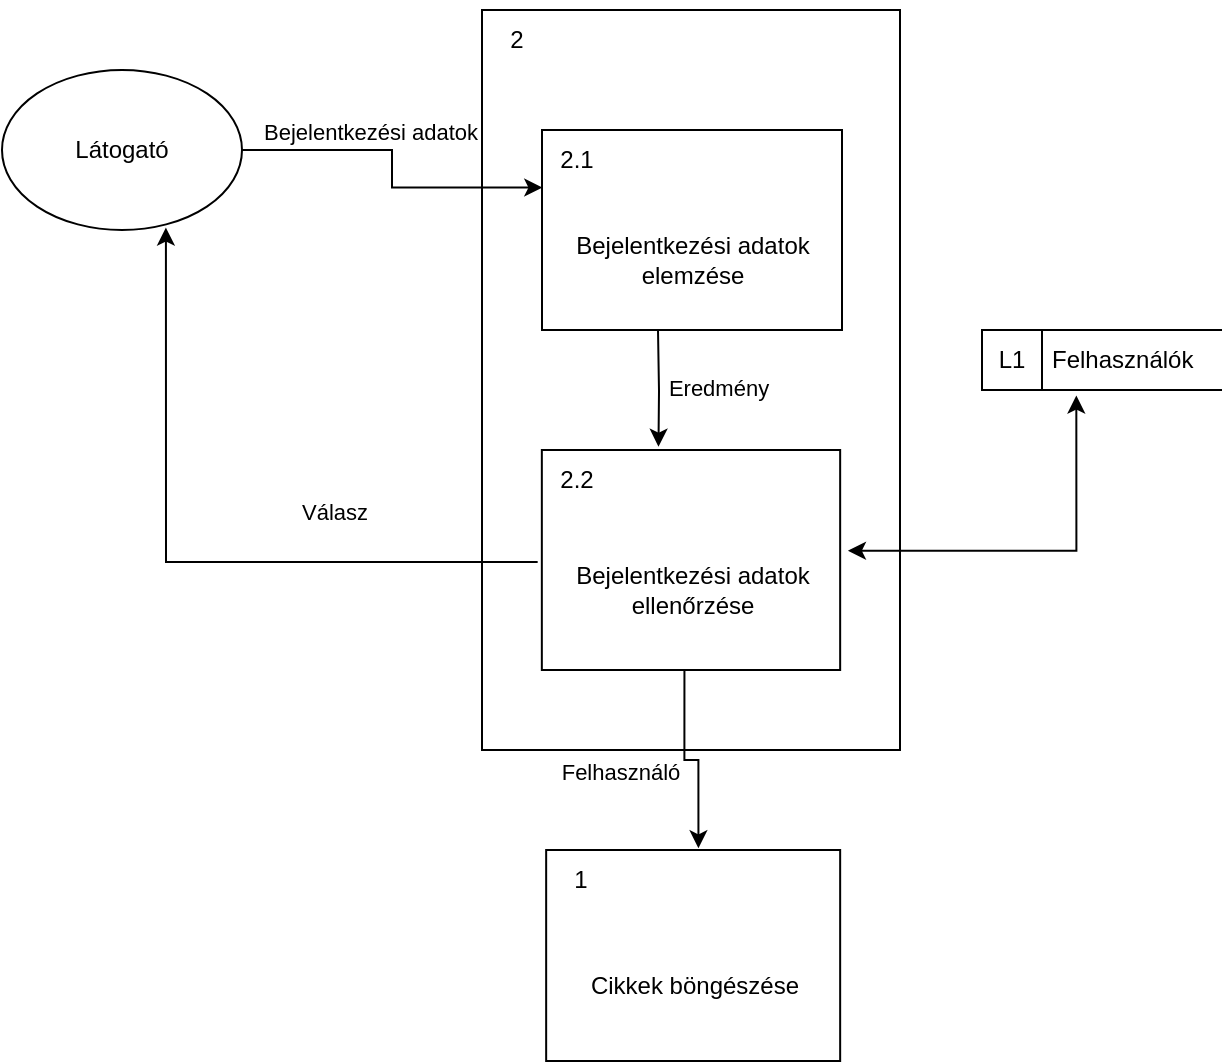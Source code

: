 <mxfile version="20.8.20" type="device"><diagram name="Page-1" id="wHBV_LX4sOjhW_i_03xH"><mxGraphModel dx="1050" dy="569" grid="1" gridSize="10" guides="1" tooltips="1" connect="1" arrows="1" fold="1" page="1" pageScale="1" pageWidth="827" pageHeight="1169" math="0" shadow="0"><root><mxCell id="0"/><mxCell id="1" parent="0"/><mxCell id="RzbTUce1EFPGjuGX11Qp-1" value="" style="html=1;dashed=0;whitespace=wrap;shape=mxgraph.dfd.process;align=center;container=1;collapsible=0;spacingTop=30;" vertex="1" parent="1"><mxGeometry x="280" y="120" width="209" height="370" as="geometry"/></mxCell><mxCell id="RzbTUce1EFPGjuGX11Qp-2" value="2" style="text;html=1;strokeColor=none;fillColor=none;align=center;verticalAlign=middle;whiteSpace=wrap;rounded=0;movable=0;resizable=0;rotatable=0;cloneable=0;deletable=0;connectable=0;allowArrows=0;pointerEvents=1;" vertex="1" parent="RzbTUce1EFPGjuGX11Qp-1"><mxGeometry width="35" height="30" as="geometry"/></mxCell><mxCell id="RzbTUce1EFPGjuGX11Qp-3" value="" style="text;html=1;strokeColor=none;fillColor=none;align=left;verticalAlign=middle;whiteSpace=wrap;rounded=0;movable=0;resizable=0;connectable=0;allowArrows=0;rotatable=0;cloneable=0;deletable=0;spacingLeft=6;autosize=1;resizeWidth=0;" vertex="1" parent="RzbTUce1EFPGjuGX11Qp-1"><mxGeometry x="35" y="-5" width="50" height="40" as="geometry"/></mxCell><mxCell id="RzbTUce1EFPGjuGX11Qp-10" value="Bejelentkezési adatok &lt;br&gt;elemzése" style="html=1;dashed=0;whitespace=wrap;shape=mxgraph.dfd.process2;align=center;container=1;collapsible=0;spacingTop=30;" vertex="1" parent="RzbTUce1EFPGjuGX11Qp-1"><mxGeometry x="30" y="60" width="150" height="100" as="geometry"/></mxCell><mxCell id="RzbTUce1EFPGjuGX11Qp-11" value="2.1" style="text;html=1;strokeColor=none;fillColor=none;align=center;verticalAlign=middle;whiteSpace=wrap;rounded=0;connectable=0;allowArrows=0;editable=1;movable=0;resizable=0;rotatable=0;deletable=0;locked=0;cloneable=0;" vertex="1" parent="RzbTUce1EFPGjuGX11Qp-10"><mxGeometry width="35" height="30" as="geometry"/></mxCell><mxCell id="RzbTUce1EFPGjuGX11Qp-12" value="" style="text;strokeColor=none;fillColor=none;align=left;verticalAlign=middle;whiteSpace=wrap;rounded=0;autosize=1;connectable=0;allowArrows=0;movable=0;resizable=0;rotatable=0;deletable=0;cloneable=0;spacingLeft=6;fontStyle=0;html=1;" vertex="1" parent="RzbTUce1EFPGjuGX11Qp-10"><mxGeometry x="35" y="-5" width="50" height="40" as="geometry"/></mxCell><mxCell id="RzbTUce1EFPGjuGX11Qp-13" value="Bejelentkezési adatok&lt;br&gt;ellenőrzése" style="html=1;dashed=0;whitespace=wrap;shape=mxgraph.dfd.process2;align=center;container=1;collapsible=0;spacingTop=30;" vertex="1" parent="RzbTUce1EFPGjuGX11Qp-1"><mxGeometry x="29.92" y="220" width="149.16" height="110" as="geometry"/></mxCell><mxCell id="RzbTUce1EFPGjuGX11Qp-14" value="2.2" style="text;html=1;strokeColor=none;fillColor=none;align=center;verticalAlign=middle;whiteSpace=wrap;rounded=0;connectable=0;allowArrows=0;editable=1;movable=0;resizable=0;rotatable=0;deletable=0;locked=0;cloneable=0;" vertex="1" parent="RzbTUce1EFPGjuGX11Qp-13"><mxGeometry width="35" height="30" as="geometry"/></mxCell><mxCell id="RzbTUce1EFPGjuGX11Qp-15" value="" style="text;strokeColor=none;fillColor=none;align=left;verticalAlign=middle;whiteSpace=wrap;rounded=0;autosize=1;connectable=0;allowArrows=0;movable=0;resizable=0;rotatable=0;deletable=0;cloneable=0;spacingLeft=6;fontStyle=0;html=1;" vertex="1" parent="RzbTUce1EFPGjuGX11Qp-13"><mxGeometry x="35" y="-5" width="50" height="40" as="geometry"/></mxCell><mxCell id="RzbTUce1EFPGjuGX11Qp-23" value="Eredmény" style="endArrow=classic;html=1;rounded=0;verticalAlign=bottom;entryX=0.391;entryY=-0.015;entryDx=0;entryDy=0;entryPerimeter=0;edgeStyle=orthogonalEdgeStyle;" edge="1" parent="RzbTUce1EFPGjuGX11Qp-1" target="RzbTUce1EFPGjuGX11Qp-13"><mxGeometry x="0.317" y="30" width="50" height="50" relative="1" as="geometry"><mxPoint x="88" y="160" as="sourcePoint"/><mxPoint x="145.933" y="170" as="targetPoint"/><mxPoint as="offset"/></mxGeometry></mxCell><mxCell id="RzbTUce1EFPGjuGX11Qp-4" value="Felhasználók" style="html=1;dashed=0;whitespace=wrap;shape=mxgraph.dfd.dataStoreID;align=left;spacingLeft=33;container=1;collapsible=0;autosize=0;" vertex="1" parent="1"><mxGeometry x="530" y="280" width="120" height="30" as="geometry"/></mxCell><mxCell id="RzbTUce1EFPGjuGX11Qp-5" value="L1" style="text;html=1;strokeColor=none;fillColor=none;align=center;verticalAlign=middle;whiteSpace=wrap;rounded=0;movable=0;resizable=0;rotatable=0;cloneable=0;deletable=0;allowArrows=0;connectable=0;" vertex="1" parent="RzbTUce1EFPGjuGX11Qp-4"><mxGeometry width="30" height="30" as="geometry"/></mxCell><mxCell id="RzbTUce1EFPGjuGX11Qp-6" value="Látogató" style="ellipse;whiteSpace=wrap;html=1;" vertex="1" parent="1"><mxGeometry x="40" y="150" width="120" height="80" as="geometry"/></mxCell><mxCell id="RzbTUce1EFPGjuGX11Qp-21" value="Bejelentkezési adatok" style="endArrow=classic;html=1;rounded=0;verticalAlign=bottom;edgeStyle=orthogonalEdgeStyle;entryX=0.001;entryY=0.288;entryDx=0;entryDy=0;entryPerimeter=0;exitX=1;exitY=0.5;exitDx=0;exitDy=0;" edge="1" parent="1" source="RzbTUce1EFPGjuGX11Qp-6" target="RzbTUce1EFPGjuGX11Qp-10"><mxGeometry x="-0.25" width="50" height="50" relative="1" as="geometry"><mxPoint x="150" y="150" as="sourcePoint"/><mxPoint x="270" y="150" as="targetPoint"/><mxPoint as="offset"/></mxGeometry></mxCell><mxCell id="RzbTUce1EFPGjuGX11Qp-22" value="Válasz" style="endArrow=classic;html=1;rounded=0;verticalAlign=bottom;edgeStyle=orthogonalEdgeStyle;entryX=0.683;entryY=0.985;entryDx=0;entryDy=0;entryPerimeter=0;exitX=-0.014;exitY=0.509;exitDx=0;exitDy=0;exitPerimeter=0;" edge="1" parent="1" source="RzbTUce1EFPGjuGX11Qp-13" target="RzbTUce1EFPGjuGX11Qp-6"><mxGeometry x="-0.425" y="-16" width="50" height="50" relative="1" as="geometry"><mxPoint x="240" y="280" as="sourcePoint"/><mxPoint x="170" y="240" as="targetPoint"/><mxPoint as="offset"/></mxGeometry></mxCell><mxCell id="RzbTUce1EFPGjuGX11Qp-24" value="" style="endArrow=classic;startArrow=classic;html=1;rounded=0;verticalAlign=bottom;exitX=1.026;exitY=0.458;exitDx=0;exitDy=0;exitPerimeter=0;entryX=0.393;entryY=1.093;entryDx=0;entryDy=0;entryPerimeter=0;edgeStyle=orthogonalEdgeStyle;" edge="1" parent="1" source="RzbTUce1EFPGjuGX11Qp-13" target="RzbTUce1EFPGjuGX11Qp-4"><mxGeometry width="50" height="50" relative="1" as="geometry"><mxPoint x="610" y="290" as="sourcePoint"/><mxPoint x="730" y="290" as="targetPoint"/></mxGeometry></mxCell><mxCell id="RzbTUce1EFPGjuGX11Qp-25" value="Cikkek böngészése" style="html=1;dashed=0;whitespace=wrap;shape=mxgraph.dfd.process2;align=center;container=1;collapsible=0;spacingTop=30;" vertex="1" parent="1"><mxGeometry x="312.08" y="540" width="147" height="105.5" as="geometry"/></mxCell><mxCell id="RzbTUce1EFPGjuGX11Qp-26" value="1" style="text;html=1;strokeColor=none;fillColor=none;align=center;verticalAlign=middle;whiteSpace=wrap;rounded=0;connectable=0;allowArrows=0;editable=1;movable=0;resizable=0;rotatable=0;deletable=0;locked=0;cloneable=0;" vertex="1" parent="RzbTUce1EFPGjuGX11Qp-25"><mxGeometry width="35" height="30" as="geometry"/></mxCell><mxCell id="RzbTUce1EFPGjuGX11Qp-27" value="" style="text;strokeColor=none;fillColor=none;align=left;verticalAlign=middle;whiteSpace=wrap;rounded=0;autosize=1;connectable=0;allowArrows=0;movable=0;resizable=0;rotatable=0;deletable=0;cloneable=0;spacingLeft=6;fontStyle=0;html=1;" vertex="1" parent="RzbTUce1EFPGjuGX11Qp-25"><mxGeometry x="35" y="-5" width="50" height="40" as="geometry"/></mxCell><mxCell id="RzbTUce1EFPGjuGX11Qp-28" value="Felhasználó" style="endArrow=classic;html=1;rounded=0;verticalAlign=bottom;edgeStyle=orthogonalEdgeStyle;entryX=0.518;entryY=-0.008;entryDx=0;entryDy=0;entryPerimeter=0;exitX=0.478;exitY=1.004;exitDx=0;exitDy=0;exitPerimeter=0;" edge="1" parent="1" source="RzbTUce1EFPGjuGX11Qp-13" target="RzbTUce1EFPGjuGX11Qp-25"><mxGeometry x="-0.069" y="-35" width="50" height="50" relative="1" as="geometry"><mxPoint x="350" y="470" as="sourcePoint"/><mxPoint x="470" y="470" as="targetPoint"/><mxPoint x="-32" y="-20" as="offset"/></mxGeometry></mxCell></root></mxGraphModel></diagram></mxfile>